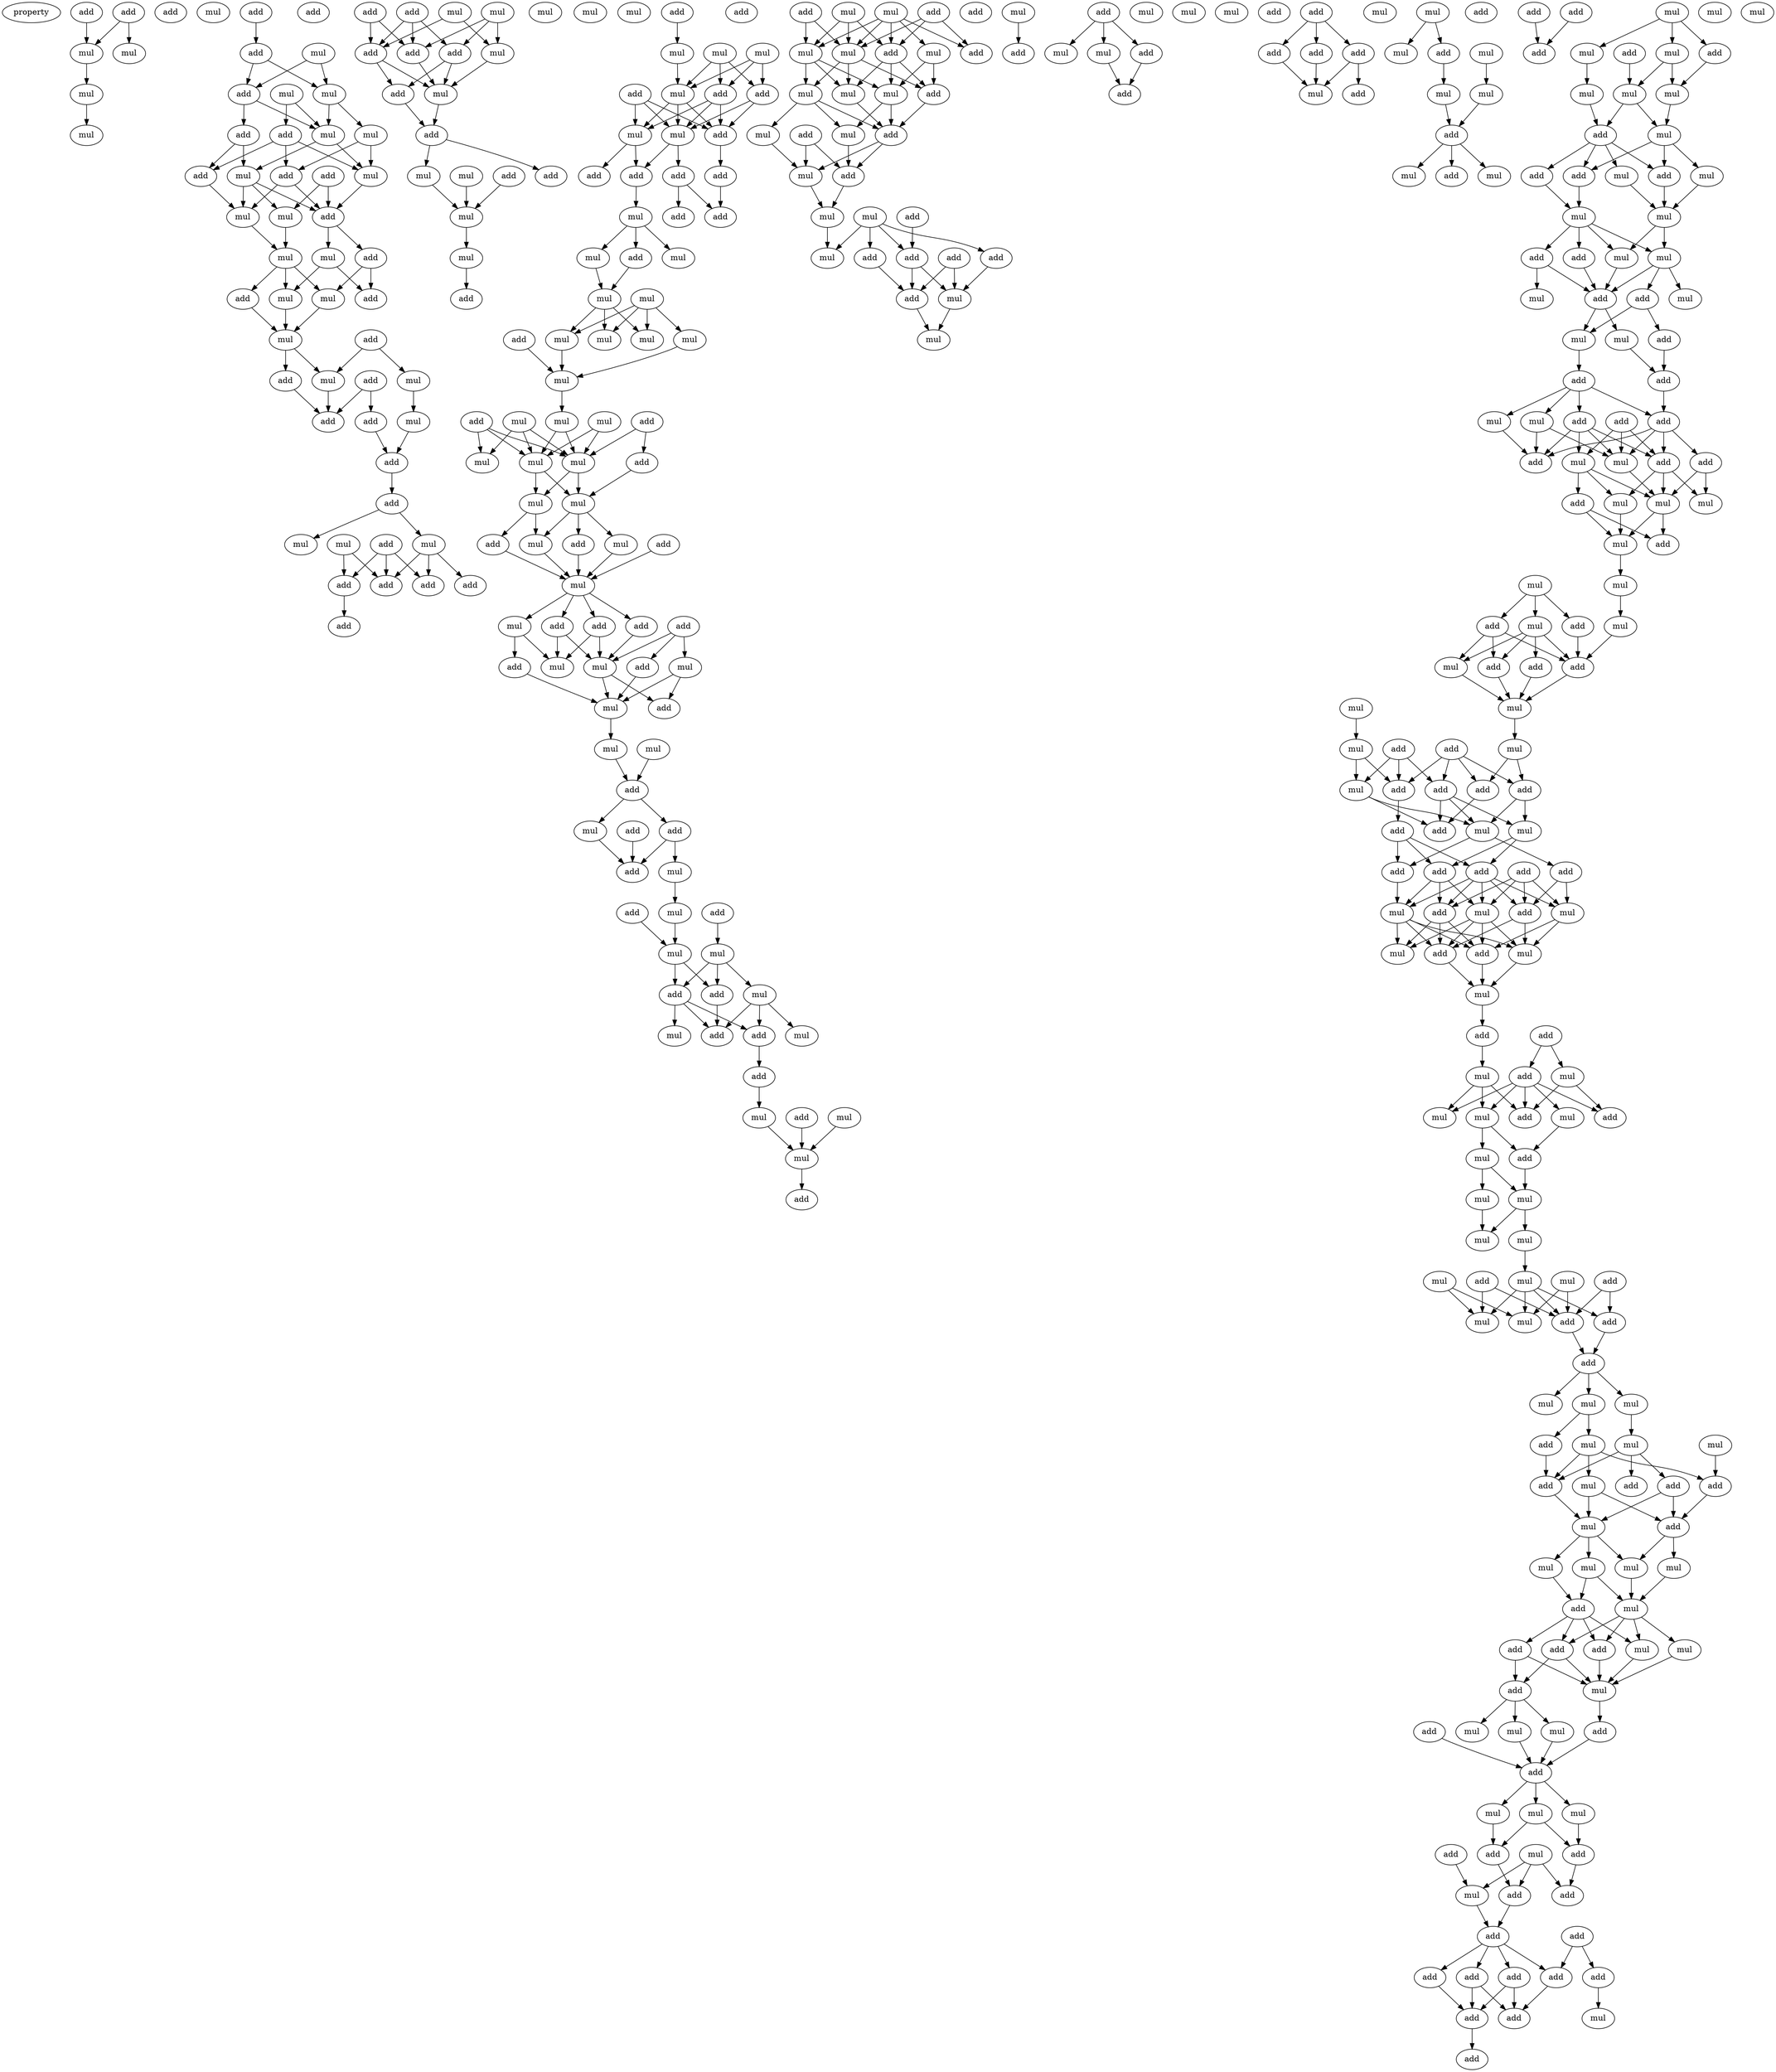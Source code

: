 digraph {
    node [fontcolor=black]
    property [mul=2,lf=1.7]
    0 [ label = add ];
    1 [ label = add ];
    2 [ label = add ];
    3 [ label = mul ];
    4 [ label = mul ];
    5 [ label = mul ];
    6 [ label = mul ];
    7 [ label = add ];
    8 [ label = mul ];
    9 [ label = add ];
    10 [ label = mul ];
    11 [ label = mul ];
    12 [ label = mul ];
    13 [ label = add ];
    14 [ label = mul ];
    15 [ label = add ];
    16 [ label = mul ];
    17 [ label = add ];
    18 [ label = mul ];
    19 [ label = add ];
    20 [ label = mul ];
    21 [ label = add ];
    22 [ label = add ];
    23 [ label = mul ];
    24 [ label = mul ];
    25 [ label = add ];
    26 [ label = mul ];
    27 [ label = add ];
    28 [ label = mul ];
    29 [ label = mul ];
    30 [ label = mul ];
    31 [ label = add ];
    32 [ label = add ];
    33 [ label = mul ];
    34 [ label = add ];
    35 [ label = mul ];
    36 [ label = add ];
    37 [ label = add ];
    38 [ label = mul ];
    39 [ label = mul ];
    40 [ label = add ];
    41 [ label = add ];
    42 [ label = add ];
    43 [ label = add ];
    44 [ label = add ];
    45 [ label = mul ];
    46 [ label = add ];
    47 [ label = mul ];
    48 [ label = mul ];
    49 [ label = add ];
    50 [ label = add ];
    51 [ label = add ];
    52 [ label = add ];
    53 [ label = add ];
    54 [ label = mul ];
    55 [ label = mul ];
    56 [ label = add ];
    57 [ label = add ];
    58 [ label = add ];
    59 [ label = add ];
    60 [ label = add ];
    61 [ label = mul ];
    62 [ label = add ];
    63 [ label = mul ];
    64 [ label = add ];
    65 [ label = add ];
    66 [ label = mul ];
    67 [ label = add ];
    68 [ label = mul ];
    69 [ label = mul ];
    70 [ label = mul ];
    71 [ label = mul ];
    72 [ label = mul ];
    73 [ label = mul ];
    74 [ label = add ];
    75 [ label = add ];
    76 [ label = mul ];
    77 [ label = mul ];
    78 [ label = mul ];
    79 [ label = add ];
    80 [ label = add ];
    81 [ label = add ];
    82 [ label = mul ];
    83 [ label = mul ];
    84 [ label = mul ];
    85 [ label = add ];
    86 [ label = add ];
    87 [ label = add ];
    88 [ label = add ];
    89 [ label = add ];
    90 [ label = mul ];
    91 [ label = add ];
    92 [ label = add ];
    93 [ label = add ];
    94 [ label = mul ];
    95 [ label = mul ];
    96 [ label = mul ];
    97 [ label = mul ];
    98 [ label = add ];
    99 [ label = mul ];
    100 [ label = mul ];
    101 [ label = mul ];
    102 [ label = mul ];
    103 [ label = mul ];
    104 [ label = mul ];
    105 [ label = add ];
    106 [ label = add ];
    107 [ label = mul ];
    108 [ label = mul ];
    109 [ label = mul ];
    110 [ label = mul ];
    111 [ label = mul ];
    112 [ label = add ];
    113 [ label = mul ];
    114 [ label = mul ];
    115 [ label = mul ];
    116 [ label = mul ];
    117 [ label = add ];
    118 [ label = add ];
    119 [ label = add ];
    120 [ label = mul ];
    121 [ label = add ];
    122 [ label = add ];
    123 [ label = mul ];
    124 [ label = add ];
    125 [ label = add ];
    126 [ label = mul ];
    127 [ label = mul ];
    128 [ label = add ];
    129 [ label = mul ];
    130 [ label = add ];
    131 [ label = mul ];
    132 [ label = add ];
    133 [ label = mul ];
    134 [ label = mul ];
    135 [ label = add ];
    136 [ label = add ];
    137 [ label = mul ];
    138 [ label = add ];
    139 [ label = mul ];
    140 [ label = add ];
    141 [ label = add ];
    142 [ label = add ];
    143 [ label = mul ];
    144 [ label = mul ];
    145 [ label = mul ];
    146 [ label = mul ];
    147 [ label = add ];
    148 [ label = add ];
    149 [ label = mul ];
    150 [ label = add ];
    151 [ label = mul ];
    152 [ label = add ];
    153 [ label = add ];
    154 [ label = add ];
    155 [ label = mul ];
    156 [ label = add ];
    157 [ label = mul ];
    158 [ label = mul ];
    159 [ label = add ];
    160 [ label = add ];
    161 [ label = add ];
    162 [ label = mul ];
    163 [ label = mul ];
    164 [ label = mul ];
    165 [ label = mul ];
    166 [ label = add ];
    167 [ label = add ];
    168 [ label = mul ];
    169 [ label = mul ];
    170 [ label = mul ];
    171 [ label = mul ];
    172 [ label = add ];
    173 [ label = add ];
    174 [ label = mul ];
    175 [ label = add ];
    176 [ label = mul ];
    177 [ label = add ];
    178 [ label = mul ];
    179 [ label = add ];
    180 [ label = mul ];
    181 [ label = mul ];
    182 [ label = add ];
    183 [ label = add ];
    184 [ label = mul ];
    185 [ label = add ];
    186 [ label = add ];
    187 [ label = add ];
    188 [ label = mul ];
    189 [ label = mul ];
    190 [ label = add ];
    191 [ label = mul ];
    192 [ label = add ];
    193 [ label = add ];
    194 [ label = mul ];
    195 [ label = mul ];
    196 [ label = mul ];
    197 [ label = add ];
    198 [ label = add ];
    199 [ label = mul ];
    200 [ label = mul ];
    201 [ label = add ];
    202 [ label = add ];
    203 [ label = add ];
    204 [ label = mul ];
    205 [ label = add ];
    206 [ label = add ];
    207 [ label = mul ];
    208 [ label = add ];
    209 [ label = mul ];
    210 [ label = add ];
    211 [ label = mul ];
    212 [ label = mul ];
    213 [ label = add ];
    214 [ label = mul ];
    215 [ label = mul ];
    216 [ label = add ];
    217 [ label = add ];
    218 [ label = mul ];
    219 [ label = add ];
    220 [ label = mul ];
    221 [ label = add ];
    222 [ label = add ];
    223 [ label = mul ];
    224 [ label = add ];
    225 [ label = mul ];
    226 [ label = add ];
    227 [ label = mul ];
    228 [ label = mul ];
    229 [ label = mul ];
    230 [ label = mul ];
    231 [ label = mul ];
    232 [ label = add ];
    233 [ label = add ];
    234 [ label = add ];
    235 [ label = add ];
    236 [ label = mul ];
    237 [ label = mul ];
    238 [ label = mul ];
    239 [ label = mul ];
    240 [ label = add ];
    241 [ label = mul ];
    242 [ label = add ];
    243 [ label = mul ];
    244 [ label = add ];
    245 [ label = mul ];
    246 [ label = add ];
    247 [ label = mul ];
    248 [ label = mul ];
    249 [ label = mul ];
    250 [ label = add ];
    251 [ label = add ];
    252 [ label = add ];
    253 [ label = mul ];
    254 [ label = mul ];
    255 [ label = add ];
    256 [ label = add ];
    257 [ label = add ];
    258 [ label = add ];
    259 [ label = mul ];
    260 [ label = add ];
    261 [ label = mul ];
    262 [ label = add ];
    263 [ label = mul ];
    264 [ label = add ];
    265 [ label = mul ];
    266 [ label = mul ];
    267 [ label = mul ];
    268 [ label = add ];
    269 [ label = mul ];
    270 [ label = mul ];
    271 [ label = add ];
    272 [ label = mul ];
    273 [ label = add ];
    274 [ label = mul ];
    275 [ label = add ];
    276 [ label = mul ];
    277 [ label = add ];
    278 [ label = add ];
    279 [ label = mul ];
    280 [ label = mul ];
    281 [ label = add ];
    282 [ label = mul ];
    283 [ label = add ];
    284 [ label = mul ];
    285 [ label = add ];
    286 [ label = add ];
    287 [ label = add ];
    288 [ label = add ];
    289 [ label = mul ];
    290 [ label = mul ];
    291 [ label = add ];
    292 [ label = add ];
    293 [ label = mul ];
    294 [ label = add ];
    295 [ label = add ];
    296 [ label = add ];
    297 [ label = add ];
    298 [ label = add ];
    299 [ label = mul ];
    300 [ label = add ];
    301 [ label = mul ];
    302 [ label = add ];
    303 [ label = mul ];
    304 [ label = add ];
    305 [ label = add ];
    306 [ label = mul ];
    307 [ label = mul ];
    308 [ label = mul ];
    309 [ label = add ];
    310 [ label = add ];
    311 [ label = add ];
    312 [ label = mul ];
    313 [ label = mul ];
    314 [ label = add ];
    315 [ label = mul ];
    316 [ label = mul ];
    317 [ label = mul ];
    318 [ label = add ];
    319 [ label = mul ];
    320 [ label = add ];
    321 [ label = mul ];
    322 [ label = mul ];
    323 [ label = mul ];
    324 [ label = mul ];
    325 [ label = mul ];
    326 [ label = mul ];
    327 [ label = mul ];
    328 [ label = add ];
    329 [ label = add ];
    330 [ label = mul ];
    331 [ label = add ];
    332 [ label = mul ];
    333 [ label = add ];
    334 [ label = add ];
    335 [ label = mul ];
    336 [ label = mul ];
    337 [ label = mul ];
    338 [ label = mul ];
    339 [ label = mul ];
    340 [ label = add ];
    341 [ label = mul ];
    342 [ label = add ];
    343 [ label = add ];
    344 [ label = add ];
    345 [ label = add ];
    346 [ label = mul ];
    347 [ label = mul ];
    348 [ label = add ];
    349 [ label = mul ];
    350 [ label = mul ];
    351 [ label = mul ];
    352 [ label = mul ];
    353 [ label = mul ];
    354 [ label = add ];
    355 [ label = mul ];
    356 [ label = mul ];
    357 [ label = add ];
    358 [ label = add ];
    359 [ label = add ];
    360 [ label = add ];
    361 [ label = mul ];
    362 [ label = mul ];
    363 [ label = add ];
    364 [ label = add ];
    365 [ label = mul ];
    366 [ label = mul ];
    367 [ label = add ];
    368 [ label = mul ];
    369 [ label = mul ];
    370 [ label = mul ];
    371 [ label = add ];
    372 [ label = mul ];
    373 [ label = add ];
    374 [ label = add ];
    375 [ label = add ];
    376 [ label = mul ];
    377 [ label = add ];
    378 [ label = add ];
    379 [ label = add ];
    380 [ label = add ];
    381 [ label = add ];
    382 [ label = add ];
    383 [ label = add ];
    384 [ label = add ];
    385 [ label = add ];
    386 [ label = mul ];
    387 [ label = add ];
    388 [ label = add ];
    389 [ label = mul ];
    390 [ label = mul ];
    0 -> 4 [ name = 0 ];
    2 -> 3 [ name = 1 ];
    2 -> 4 [ name = 2 ];
    4 -> 6 [ name = 3 ];
    6 -> 8 [ name = 4 ];
    7 -> 9 [ name = 5 ];
    9 -> 11 [ name = 6 ];
    9 -> 13 [ name = 7 ];
    10 -> 11 [ name = 8 ];
    10 -> 13 [ name = 9 ];
    11 -> 14 [ name = 10 ];
    11 -> 16 [ name = 11 ];
    12 -> 14 [ name = 12 ];
    12 -> 15 [ name = 13 ];
    13 -> 14 [ name = 14 ];
    13 -> 17 [ name = 15 ];
    14 -> 18 [ name = 16 ];
    14 -> 20 [ name = 17 ];
    15 -> 19 [ name = 18 ];
    15 -> 20 [ name = 19 ];
    15 -> 21 [ name = 20 ];
    16 -> 19 [ name = 21 ];
    16 -> 20 [ name = 22 ];
    17 -> 18 [ name = 23 ];
    17 -> 21 [ name = 24 ];
    18 -> 23 [ name = 25 ];
    18 -> 24 [ name = 26 ];
    18 -> 25 [ name = 27 ];
    19 -> 24 [ name = 28 ];
    19 -> 25 [ name = 29 ];
    20 -> 25 [ name = 30 ];
    21 -> 24 [ name = 31 ];
    22 -> 23 [ name = 32 ];
    22 -> 25 [ name = 33 ];
    23 -> 28 [ name = 34 ];
    24 -> 28 [ name = 35 ];
    25 -> 26 [ name = 36 ];
    25 -> 27 [ name = 37 ];
    26 -> 29 [ name = 38 ];
    26 -> 31 [ name = 39 ];
    27 -> 30 [ name = 40 ];
    27 -> 31 [ name = 41 ];
    28 -> 29 [ name = 42 ];
    28 -> 30 [ name = 43 ];
    28 -> 32 [ name = 44 ];
    29 -> 33 [ name = 45 ];
    30 -> 33 [ name = 46 ];
    32 -> 33 [ name = 47 ];
    33 -> 35 [ name = 48 ];
    33 -> 36 [ name = 49 ];
    34 -> 35 [ name = 50 ];
    34 -> 38 [ name = 51 ];
    35 -> 41 [ name = 52 ];
    36 -> 41 [ name = 53 ];
    37 -> 40 [ name = 54 ];
    37 -> 41 [ name = 55 ];
    38 -> 39 [ name = 56 ];
    39 -> 42 [ name = 57 ];
    40 -> 42 [ name = 58 ];
    42 -> 43 [ name = 59 ];
    43 -> 47 [ name = 60 ];
    43 -> 48 [ name = 61 ];
    45 -> 49 [ name = 62 ];
    45 -> 52 [ name = 63 ];
    46 -> 49 [ name = 64 ];
    46 -> 50 [ name = 65 ];
    46 -> 52 [ name = 66 ];
    48 -> 49 [ name = 67 ];
    48 -> 50 [ name = 68 ];
    48 -> 51 [ name = 69 ];
    52 -> 53 [ name = 70 ];
    54 -> 58 [ name = 71 ];
    54 -> 59 [ name = 72 ];
    54 -> 61 [ name = 73 ];
    55 -> 60 [ name = 74 ];
    55 -> 61 [ name = 75 ];
    56 -> 58 [ name = 76 ];
    56 -> 60 [ name = 77 ];
    57 -> 58 [ name = 78 ];
    57 -> 59 [ name = 79 ];
    57 -> 60 [ name = 80 ];
    58 -> 63 [ name = 81 ];
    59 -> 62 [ name = 82 ];
    59 -> 63 [ name = 83 ];
    60 -> 62 [ name = 84 ];
    60 -> 63 [ name = 85 ];
    61 -> 63 [ name = 86 ];
    62 -> 64 [ name = 87 ];
    63 -> 64 [ name = 88 ];
    64 -> 66 [ name = 89 ];
    64 -> 67 [ name = 90 ];
    65 -> 70 [ name = 91 ];
    66 -> 70 [ name = 92 ];
    69 -> 70 [ name = 93 ];
    70 -> 72 [ name = 94 ];
    72 -> 74 [ name = 95 ];
    75 -> 76 [ name = 96 ];
    76 -> 82 [ name = 97 ];
    77 -> 80 [ name = 98 ];
    77 -> 81 [ name = 99 ];
    77 -> 82 [ name = 100 ];
    78 -> 80 [ name = 101 ];
    78 -> 81 [ name = 102 ];
    78 -> 82 [ name = 103 ];
    79 -> 83 [ name = 104 ];
    79 -> 84 [ name = 105 ];
    79 -> 85 [ name = 106 ];
    80 -> 83 [ name = 107 ];
    80 -> 85 [ name = 108 ];
    81 -> 83 [ name = 109 ];
    81 -> 84 [ name = 110 ];
    81 -> 85 [ name = 111 ];
    82 -> 83 [ name = 112 ];
    82 -> 84 [ name = 113 ];
    82 -> 85 [ name = 114 ];
    83 -> 86 [ name = 115 ];
    83 -> 89 [ name = 116 ];
    84 -> 86 [ name = 117 ];
    84 -> 87 [ name = 118 ];
    85 -> 88 [ name = 119 ];
    86 -> 90 [ name = 120 ];
    88 -> 92 [ name = 121 ];
    89 -> 91 [ name = 122 ];
    89 -> 92 [ name = 123 ];
    90 -> 93 [ name = 124 ];
    90 -> 94 [ name = 125 ];
    90 -> 95 [ name = 126 ];
    93 -> 97 [ name = 127 ];
    94 -> 97 [ name = 128 ];
    96 -> 99 [ name = 129 ];
    96 -> 100 [ name = 130 ];
    96 -> 101 [ name = 131 ];
    96 -> 102 [ name = 132 ];
    97 -> 100 [ name = 133 ];
    97 -> 101 [ name = 134 ];
    97 -> 102 [ name = 135 ];
    98 -> 103 [ name = 136 ];
    99 -> 103 [ name = 137 ];
    101 -> 103 [ name = 138 ];
    103 -> 108 [ name = 139 ];
    104 -> 109 [ name = 140 ];
    104 -> 110 [ name = 141 ];
    104 -> 111 [ name = 142 ];
    105 -> 109 [ name = 143 ];
    105 -> 110 [ name = 144 ];
    105 -> 111 [ name = 145 ];
    106 -> 111 [ name = 146 ];
    106 -> 112 [ name = 147 ];
    107 -> 110 [ name = 148 ];
    107 -> 111 [ name = 149 ];
    108 -> 110 [ name = 150 ];
    108 -> 111 [ name = 151 ];
    110 -> 113 [ name = 152 ];
    110 -> 114 [ name = 153 ];
    111 -> 113 [ name = 154 ];
    111 -> 114 [ name = 155 ];
    112 -> 113 [ name = 156 ];
    113 -> 115 [ name = 157 ];
    113 -> 116 [ name = 158 ];
    113 -> 119 [ name = 159 ];
    114 -> 116 [ name = 160 ];
    114 -> 117 [ name = 161 ];
    115 -> 120 [ name = 162 ];
    116 -> 120 [ name = 163 ];
    117 -> 120 [ name = 164 ];
    118 -> 120 [ name = 165 ];
    119 -> 120 [ name = 166 ];
    120 -> 121 [ name = 167 ];
    120 -> 122 [ name = 168 ];
    120 -> 123 [ name = 169 ];
    120 -> 124 [ name = 170 ];
    121 -> 126 [ name = 171 ];
    122 -> 126 [ name = 172 ];
    122 -> 129 [ name = 173 ];
    123 -> 128 [ name = 174 ];
    123 -> 129 [ name = 175 ];
    124 -> 126 [ name = 176 ];
    124 -> 129 [ name = 177 ];
    125 -> 126 [ name = 178 ];
    125 -> 127 [ name = 179 ];
    125 -> 130 [ name = 180 ];
    126 -> 131 [ name = 181 ];
    126 -> 132 [ name = 182 ];
    127 -> 131 [ name = 183 ];
    127 -> 132 [ name = 184 ];
    128 -> 131 [ name = 185 ];
    130 -> 131 [ name = 186 ];
    131 -> 133 [ name = 187 ];
    133 -> 135 [ name = 188 ];
    134 -> 135 [ name = 189 ];
    135 -> 136 [ name = 190 ];
    135 -> 137 [ name = 191 ];
    136 -> 139 [ name = 192 ];
    136 -> 140 [ name = 193 ];
    137 -> 140 [ name = 194 ];
    138 -> 140 [ name = 195 ];
    139 -> 143 [ name = 196 ];
    141 -> 144 [ name = 197 ];
    142 -> 145 [ name = 198 ];
    143 -> 145 [ name = 199 ];
    144 -> 146 [ name = 200 ];
    144 -> 147 [ name = 201 ];
    144 -> 148 [ name = 202 ];
    145 -> 147 [ name = 203 ];
    145 -> 148 [ name = 204 ];
    146 -> 150 [ name = 205 ];
    146 -> 151 [ name = 206 ];
    146 -> 152 [ name = 207 ];
    147 -> 149 [ name = 208 ];
    147 -> 150 [ name = 209 ];
    147 -> 152 [ name = 210 ];
    148 -> 150 [ name = 211 ];
    152 -> 153 [ name = 212 ];
    153 -> 157 [ name = 213 ];
    154 -> 158 [ name = 214 ];
    155 -> 158 [ name = 215 ];
    157 -> 158 [ name = 216 ];
    158 -> 159 [ name = 217 ];
    160 -> 164 [ name = 218 ];
    160 -> 166 [ name = 219 ];
    160 -> 167 [ name = 220 ];
    161 -> 164 [ name = 221 ];
    161 -> 168 [ name = 222 ];
    162 -> 164 [ name = 223 ];
    162 -> 165 [ name = 224 ];
    162 -> 166 [ name = 225 ];
    162 -> 167 [ name = 226 ];
    162 -> 168 [ name = 227 ];
    163 -> 164 [ name = 228 ];
    163 -> 166 [ name = 229 ];
    163 -> 168 [ name = 230 ];
    164 -> 169 [ name = 231 ];
    164 -> 171 [ name = 232 ];
    164 -> 172 [ name = 233 ];
    165 -> 170 [ name = 234 ];
    165 -> 172 [ name = 235 ];
    166 -> 170 [ name = 236 ];
    166 -> 171 [ name = 237 ];
    166 -> 172 [ name = 238 ];
    168 -> 169 [ name = 239 ];
    168 -> 170 [ name = 240 ];
    168 -> 171 [ name = 241 ];
    169 -> 173 [ name = 242 ];
    169 -> 174 [ name = 243 ];
    169 -> 176 [ name = 244 ];
    170 -> 173 [ name = 245 ];
    170 -> 174 [ name = 246 ];
    171 -> 173 [ name = 247 ];
    172 -> 173 [ name = 248 ];
    173 -> 177 [ name = 249 ];
    173 -> 178 [ name = 250 ];
    174 -> 177 [ name = 251 ];
    175 -> 177 [ name = 252 ];
    175 -> 178 [ name = 253 ];
    176 -> 178 [ name = 254 ];
    177 -> 181 [ name = 255 ];
    178 -> 181 [ name = 256 ];
    179 -> 182 [ name = 257 ];
    180 -> 182 [ name = 258 ];
    180 -> 184 [ name = 259 ];
    180 -> 185 [ name = 260 ];
    180 -> 186 [ name = 261 ];
    181 -> 184 [ name = 262 ];
    182 -> 187 [ name = 263 ];
    182 -> 188 [ name = 264 ];
    183 -> 187 [ name = 265 ];
    183 -> 188 [ name = 266 ];
    185 -> 187 [ name = 267 ];
    186 -> 188 [ name = 268 ];
    187 -> 189 [ name = 269 ];
    188 -> 189 [ name = 270 ];
    191 -> 193 [ name = 271 ];
    192 -> 194 [ name = 272 ];
    192 -> 196 [ name = 273 ];
    192 -> 197 [ name = 274 ];
    196 -> 198 [ name = 275 ];
    197 -> 198 [ name = 276 ];
    202 -> 203 [ name = 277 ];
    202 -> 205 [ name = 278 ];
    202 -> 206 [ name = 279 ];
    203 -> 207 [ name = 280 ];
    203 -> 208 [ name = 281 ];
    205 -> 207 [ name = 282 ];
    206 -> 207 [ name = 283 ];
    209 -> 211 [ name = 284 ];
    209 -> 213 [ name = 285 ];
    212 -> 215 [ name = 286 ];
    213 -> 214 [ name = 287 ];
    214 -> 216 [ name = 288 ];
    215 -> 216 [ name = 289 ];
    216 -> 218 [ name = 290 ];
    216 -> 219 [ name = 291 ];
    216 -> 220 [ name = 292 ];
    217 -> 222 [ name = 293 ];
    221 -> 222 [ name = 294 ];
    223 -> 225 [ name = 295 ];
    223 -> 226 [ name = 296 ];
    223 -> 227 [ name = 297 ];
    224 -> 228 [ name = 298 ];
    225 -> 229 [ name = 299 ];
    226 -> 230 [ name = 300 ];
    227 -> 228 [ name = 301 ];
    227 -> 230 [ name = 302 ];
    228 -> 231 [ name = 303 ];
    228 -> 232 [ name = 304 ];
    229 -> 232 [ name = 305 ];
    230 -> 231 [ name = 306 ];
    231 -> 233 [ name = 307 ];
    231 -> 235 [ name = 308 ];
    231 -> 236 [ name = 309 ];
    232 -> 233 [ name = 310 ];
    232 -> 234 [ name = 311 ];
    232 -> 235 [ name = 312 ];
    232 -> 237 [ name = 313 ];
    233 -> 238 [ name = 314 ];
    234 -> 238 [ name = 315 ];
    235 -> 239 [ name = 316 ];
    236 -> 239 [ name = 317 ];
    237 -> 239 [ name = 318 ];
    238 -> 240 [ name = 319 ];
    238 -> 241 [ name = 320 ];
    238 -> 242 [ name = 321 ];
    238 -> 243 [ name = 322 ];
    239 -> 241 [ name = 323 ];
    239 -> 243 [ name = 324 ];
    240 -> 246 [ name = 325 ];
    241 -> 246 [ name = 326 ];
    242 -> 245 [ name = 327 ];
    242 -> 246 [ name = 328 ];
    243 -> 244 [ name = 329 ];
    243 -> 246 [ name = 330 ];
    243 -> 247 [ name = 331 ];
    244 -> 249 [ name = 332 ];
    244 -> 250 [ name = 333 ];
    246 -> 248 [ name = 334 ];
    246 -> 249 [ name = 335 ];
    248 -> 251 [ name = 336 ];
    249 -> 252 [ name = 337 ];
    250 -> 251 [ name = 338 ];
    251 -> 255 [ name = 339 ];
    252 -> 253 [ name = 340 ];
    252 -> 254 [ name = 341 ];
    252 -> 255 [ name = 342 ];
    252 -> 257 [ name = 343 ];
    253 -> 258 [ name = 344 ];
    253 -> 261 [ name = 345 ];
    254 -> 258 [ name = 346 ];
    255 -> 258 [ name = 347 ];
    255 -> 260 [ name = 348 ];
    255 -> 261 [ name = 349 ];
    255 -> 262 [ name = 350 ];
    256 -> 259 [ name = 351 ];
    256 -> 261 [ name = 352 ];
    256 -> 262 [ name = 353 ];
    257 -> 258 [ name = 354 ];
    257 -> 259 [ name = 355 ];
    257 -> 261 [ name = 356 ];
    257 -> 262 [ name = 357 ];
    259 -> 263 [ name = 358 ];
    259 -> 264 [ name = 359 ];
    259 -> 265 [ name = 360 ];
    260 -> 265 [ name = 361 ];
    260 -> 266 [ name = 362 ];
    261 -> 265 [ name = 363 ];
    262 -> 263 [ name = 364 ];
    262 -> 265 [ name = 365 ];
    262 -> 266 [ name = 366 ];
    263 -> 267 [ name = 367 ];
    264 -> 267 [ name = 368 ];
    264 -> 268 [ name = 369 ];
    265 -> 267 [ name = 370 ];
    265 -> 268 [ name = 371 ];
    267 -> 270 [ name = 372 ];
    269 -> 271 [ name = 373 ];
    269 -> 272 [ name = 374 ];
    269 -> 273 [ name = 375 ];
    270 -> 274 [ name = 376 ];
    271 -> 275 [ name = 377 ];
    272 -> 275 [ name = 378 ];
    272 -> 276 [ name = 379 ];
    272 -> 277 [ name = 380 ];
    272 -> 278 [ name = 381 ];
    273 -> 275 [ name = 382 ];
    273 -> 276 [ name = 383 ];
    273 -> 278 [ name = 384 ];
    274 -> 275 [ name = 385 ];
    275 -> 280 [ name = 386 ];
    276 -> 280 [ name = 387 ];
    277 -> 280 [ name = 388 ];
    278 -> 280 [ name = 389 ];
    279 -> 282 [ name = 390 ];
    280 -> 284 [ name = 391 ];
    281 -> 285 [ name = 392 ];
    281 -> 286 [ name = 393 ];
    281 -> 289 [ name = 394 ];
    282 -> 285 [ name = 395 ];
    282 -> 289 [ name = 396 ];
    283 -> 285 [ name = 397 ];
    283 -> 286 [ name = 398 ];
    283 -> 287 [ name = 399 ];
    283 -> 288 [ name = 400 ];
    284 -> 287 [ name = 401 ];
    284 -> 288 [ name = 402 ];
    285 -> 292 [ name = 403 ];
    286 -> 290 [ name = 404 ];
    286 -> 291 [ name = 405 ];
    286 -> 293 [ name = 406 ];
    287 -> 291 [ name = 407 ];
    288 -> 290 [ name = 408 ];
    288 -> 293 [ name = 409 ];
    289 -> 290 [ name = 410 ];
    289 -> 291 [ name = 411 ];
    290 -> 296 [ name = 412 ];
    290 -> 298 [ name = 413 ];
    292 -> 294 [ name = 414 ];
    292 -> 295 [ name = 415 ];
    292 -> 298 [ name = 416 ];
    293 -> 294 [ name = 417 ];
    293 -> 295 [ name = 418 ];
    294 -> 299 [ name = 419 ];
    294 -> 300 [ name = 420 ];
    294 -> 301 [ name = 421 ];
    294 -> 302 [ name = 422 ];
    294 -> 303 [ name = 423 ];
    295 -> 299 [ name = 424 ];
    295 -> 301 [ name = 425 ];
    295 -> 302 [ name = 426 ];
    296 -> 300 [ name = 427 ];
    296 -> 303 [ name = 428 ];
    297 -> 300 [ name = 429 ];
    297 -> 301 [ name = 430 ];
    297 -> 302 [ name = 431 ];
    297 -> 303 [ name = 432 ];
    298 -> 299 [ name = 433 ];
    299 -> 304 [ name = 434 ];
    299 -> 305 [ name = 435 ];
    299 -> 306 [ name = 436 ];
    299 -> 307 [ name = 437 ];
    300 -> 304 [ name = 438 ];
    300 -> 306 [ name = 439 ];
    301 -> 304 [ name = 440 ];
    301 -> 305 [ name = 441 ];
    301 -> 306 [ name = 442 ];
    301 -> 307 [ name = 443 ];
    302 -> 304 [ name = 444 ];
    302 -> 305 [ name = 445 ];
    302 -> 307 [ name = 446 ];
    303 -> 305 [ name = 447 ];
    303 -> 306 [ name = 448 ];
    304 -> 308 [ name = 449 ];
    305 -> 308 [ name = 450 ];
    306 -> 308 [ name = 451 ];
    308 -> 310 [ name = 452 ];
    309 -> 311 [ name = 453 ];
    309 -> 312 [ name = 454 ];
    310 -> 313 [ name = 455 ];
    311 -> 314 [ name = 456 ];
    311 -> 315 [ name = 457 ];
    311 -> 316 [ name = 458 ];
    311 -> 317 [ name = 459 ];
    311 -> 318 [ name = 460 ];
    312 -> 314 [ name = 461 ];
    312 -> 318 [ name = 462 ];
    313 -> 315 [ name = 463 ];
    313 -> 317 [ name = 464 ];
    313 -> 318 [ name = 465 ];
    316 -> 320 [ name = 466 ];
    317 -> 319 [ name = 467 ];
    317 -> 320 [ name = 468 ];
    319 -> 321 [ name = 469 ];
    319 -> 322 [ name = 470 ];
    320 -> 321 [ name = 471 ];
    321 -> 323 [ name = 472 ];
    321 -> 324 [ name = 473 ];
    322 -> 324 [ name = 474 ];
    323 -> 326 [ name = 475 ];
    325 -> 332 [ name = 476 ];
    325 -> 333 [ name = 477 ];
    326 -> 330 [ name = 478 ];
    326 -> 331 [ name = 479 ];
    326 -> 332 [ name = 480 ];
    326 -> 333 [ name = 481 ];
    327 -> 330 [ name = 482 ];
    327 -> 332 [ name = 483 ];
    328 -> 331 [ name = 484 ];
    328 -> 333 [ name = 485 ];
    329 -> 330 [ name = 486 ];
    329 -> 333 [ name = 487 ];
    331 -> 334 [ name = 488 ];
    333 -> 334 [ name = 489 ];
    334 -> 335 [ name = 490 ];
    334 -> 336 [ name = 491 ];
    334 -> 337 [ name = 492 ];
    336 -> 339 [ name = 493 ];
    337 -> 340 [ name = 494 ];
    337 -> 341 [ name = 495 ];
    338 -> 343 [ name = 496 ];
    339 -> 342 [ name = 497 ];
    339 -> 344 [ name = 498 ];
    339 -> 345 [ name = 499 ];
    340 -> 345 [ name = 500 ];
    341 -> 343 [ name = 501 ];
    341 -> 345 [ name = 502 ];
    341 -> 346 [ name = 503 ];
    343 -> 348 [ name = 504 ];
    344 -> 347 [ name = 505 ];
    344 -> 348 [ name = 506 ];
    345 -> 347 [ name = 507 ];
    346 -> 347 [ name = 508 ];
    346 -> 348 [ name = 509 ];
    347 -> 349 [ name = 510 ];
    347 -> 350 [ name = 511 ];
    347 -> 352 [ name = 512 ];
    348 -> 349 [ name = 513 ];
    348 -> 351 [ name = 514 ];
    349 -> 353 [ name = 515 ];
    350 -> 354 [ name = 516 ];
    351 -> 353 [ name = 517 ];
    352 -> 353 [ name = 518 ];
    352 -> 354 [ name = 519 ];
    353 -> 355 [ name = 520 ];
    353 -> 356 [ name = 521 ];
    353 -> 358 [ name = 522 ];
    353 -> 359 [ name = 523 ];
    354 -> 356 [ name = 524 ];
    354 -> 357 [ name = 525 ];
    354 -> 358 [ name = 526 ];
    354 -> 359 [ name = 527 ];
    355 -> 361 [ name = 528 ];
    356 -> 361 [ name = 529 ];
    357 -> 360 [ name = 530 ];
    357 -> 361 [ name = 531 ];
    358 -> 361 [ name = 532 ];
    359 -> 360 [ name = 533 ];
    359 -> 361 [ name = 534 ];
    360 -> 362 [ name = 535 ];
    360 -> 365 [ name = 536 ];
    360 -> 366 [ name = 537 ];
    361 -> 363 [ name = 538 ];
    362 -> 367 [ name = 539 ];
    363 -> 367 [ name = 540 ];
    364 -> 367 [ name = 541 ];
    366 -> 367 [ name = 542 ];
    367 -> 368 [ name = 543 ];
    367 -> 369 [ name = 544 ];
    367 -> 370 [ name = 545 ];
    368 -> 371 [ name = 546 ];
    369 -> 373 [ name = 547 ];
    370 -> 371 [ name = 548 ];
    370 -> 373 [ name = 549 ];
    371 -> 375 [ name = 550 ];
    372 -> 375 [ name = 551 ];
    372 -> 376 [ name = 552 ];
    372 -> 377 [ name = 553 ];
    373 -> 377 [ name = 554 ];
    374 -> 376 [ name = 555 ];
    375 -> 378 [ name = 556 ];
    376 -> 378 [ name = 557 ];
    378 -> 380 [ name = 558 ];
    378 -> 382 [ name = 559 ];
    378 -> 383 [ name = 560 ];
    378 -> 384 [ name = 561 ];
    379 -> 380 [ name = 562 ];
    379 -> 381 [ name = 563 ];
    380 -> 385 [ name = 564 ];
    381 -> 386 [ name = 565 ];
    382 -> 385 [ name = 566 ];
    382 -> 387 [ name = 567 ];
    383 -> 387 [ name = 568 ];
    384 -> 385 [ name = 569 ];
    384 -> 387 [ name = 570 ];
    387 -> 388 [ name = 571 ];
}
